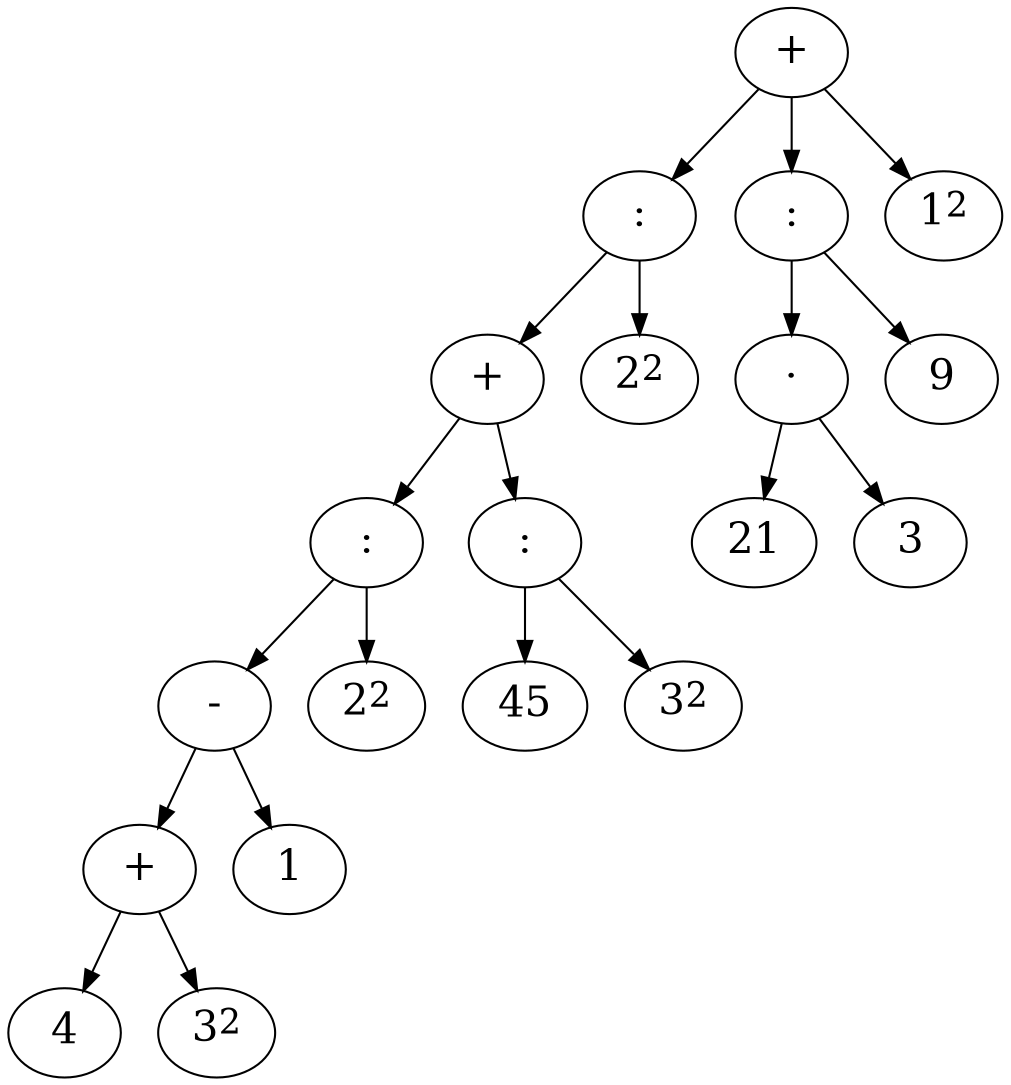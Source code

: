 ## Esempio di albero di espressione ((4 + 3^2 -1):2^2 + 45:3^2):2^2 + (21Â·3):9 + 1^2

digraph e {
node [fontsize="20"] 
e -> {e1; e2; e3}; e [label="+"] e3 [label=<1<SUP>2</SUP>>]

e1  -> {e11; e12}; e1 [label=":"] e12 [label=<2<SUP>2</SUP>>]

e2  -> {e21; 9}; e2 [label=":"]

e21 -> {21; e212} e21 [label="·"]; e212 [label="3"]

## e11: (4 + 3^2 -1):2^2 + 45:3^2
e11 -> {e111; e112}  e11 [label="+"];

## e111: (4 + 3^2 -1):2^2
e111 -> {e1111; e1112} e111 [label=":"];  e1112 [label=<2<SUP>2</SUP>>]

## e1111: (4 + 3^2 -1)
e1111 -> {e11111; e11112} e1111 [label="-"]; e11112 [label="1"]

## e11111: 4 + 3^2
e11111 -> {4; e111111} e11111 [label="+"]; e111111 [label=<3<SUP>2</SUP>>]

## e112: 45:3^2
e112 -> {45; e1121} e112 [label=":"]; e1121 [label=<3<SUP>2</SUP>>]

## label="Struttura dell'espressione 15 + 2:(4-2)"
}

